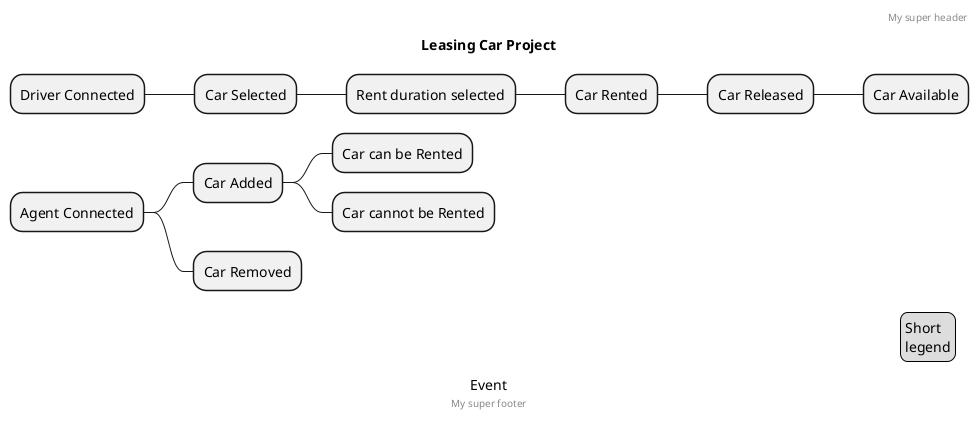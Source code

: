 @startmindmap
'https://plantuml.com/mindmap-diagram

caption Event
title Leasing Car Project

* Driver Connected
** Car Selected
*** Rent duration selected
**** Car Rented
***** Car Released
****** Car Available

* Agent Connected
** Car Added
*** Car can be Rented
*** Car cannot be Rented
** Car Removed

header
My super header
endheader

center footer My super footer

legend right
  Short
  legend
endlegend
@endmindmap
